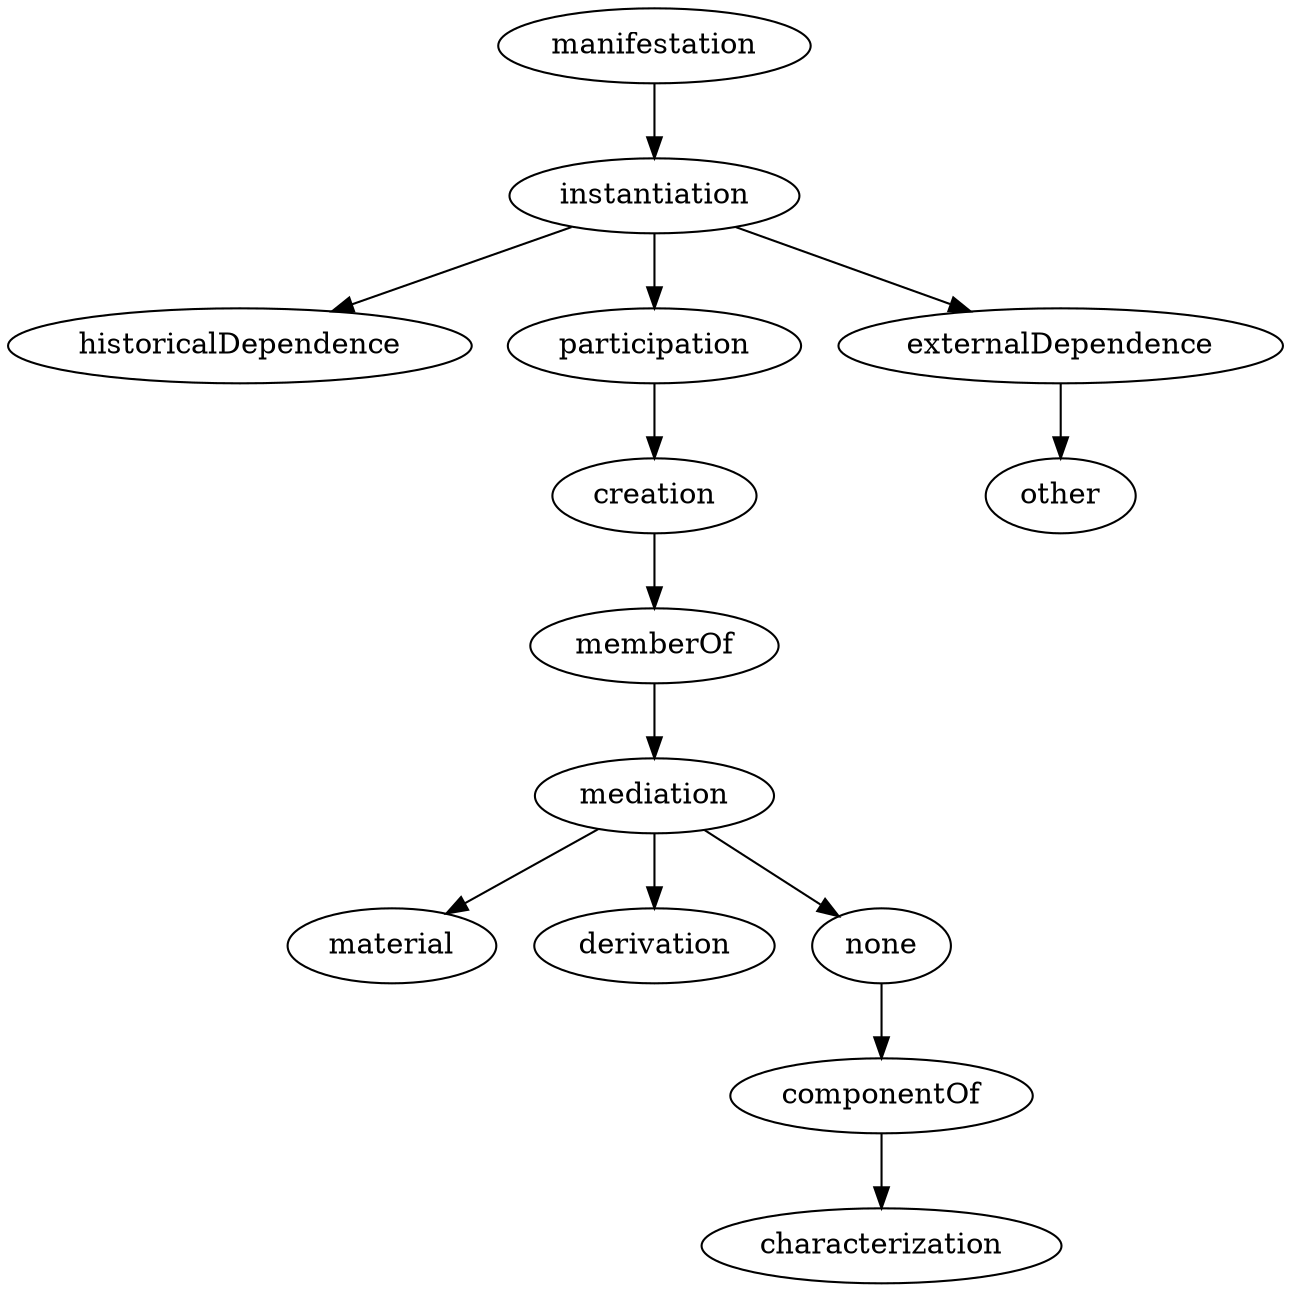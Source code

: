 strict digraph  {
manifestation;
instantiation;
historicalDependence;
participation;
externalDependence;
creation;
memberOf;
mediation;
material;
derivation;
none;
componentOf;
characterization;
other;
manifestation -> instantiation;
instantiation -> historicalDependence;
instantiation -> participation;
instantiation -> externalDependence;
participation -> creation;
externalDependence -> other;
creation -> memberOf;
memberOf -> mediation;
mediation -> material;
mediation -> derivation;
mediation -> none;
none -> componentOf;
componentOf -> characterization;
}

